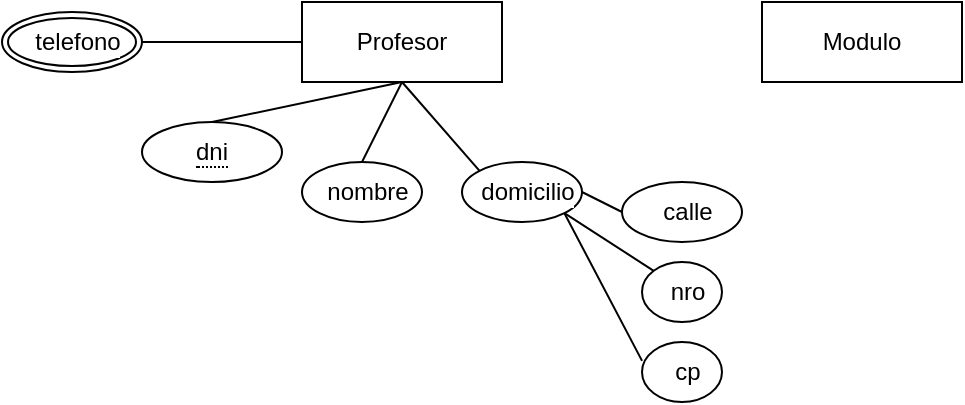 <mxfile version="28.2.1">
  <diagram name="Page-1" id="9THPmvi0cE5zZd17gpQG">
    <mxGraphModel dx="601" dy="414" grid="1" gridSize="10" guides="1" tooltips="1" connect="1" arrows="1" fold="1" page="1" pageScale="1" pageWidth="850" pageHeight="1100" math="0" shadow="0">
      <root>
        <mxCell id="0" />
        <mxCell id="1" parent="0" />
        <mxCell id="nnFgvvDzqhvfjOIkeC-j-11" style="edgeStyle=none;shape=connector;rounded=0;orthogonalLoop=1;jettySize=auto;html=1;exitX=0.5;exitY=1;exitDx=0;exitDy=0;entryX=0.5;entryY=0;entryDx=0;entryDy=0;strokeColor=default;align=center;verticalAlign=middle;fontFamily=Helvetica;fontSize=12;fontColor=default;labelBackgroundColor=default;endArrow=none;" edge="1" parent="1" source="nnFgvvDzqhvfjOIkeC-j-1" target="nnFgvvDzqhvfjOIkeC-j-2">
          <mxGeometry relative="1" as="geometry" />
        </mxCell>
        <mxCell id="nnFgvvDzqhvfjOIkeC-j-23" style="edgeStyle=none;shape=connector;rounded=0;orthogonalLoop=1;jettySize=auto;html=1;exitX=0;exitY=0.5;exitDx=0;exitDy=0;entryX=0;entryY=0.5;entryDx=0;entryDy=0;strokeColor=default;align=center;verticalAlign=middle;fontFamily=Helvetica;fontSize=12;fontColor=default;labelBackgroundColor=default;endArrow=none;" edge="1" parent="1" source="nnFgvvDzqhvfjOIkeC-j-1" target="nnFgvvDzqhvfjOIkeC-j-22">
          <mxGeometry relative="1" as="geometry" />
        </mxCell>
        <mxCell id="nnFgvvDzqhvfjOIkeC-j-1" value="Profesor" style="whiteSpace=wrap;html=1;align=center;" vertex="1" parent="1">
          <mxGeometry x="380" y="230" width="100" height="40" as="geometry" />
        </mxCell>
        <mxCell id="nnFgvvDzqhvfjOIkeC-j-2" value="&lt;span style=&quot;border-bottom: 1px dotted&quot;&gt;dni&lt;/span&gt;" style="ellipse;whiteSpace=wrap;html=1;align=center;" vertex="1" parent="1">
          <mxGeometry x="300" y="290" width="70" height="30" as="geometry" />
        </mxCell>
        <mxCell id="nnFgvvDzqhvfjOIkeC-j-13" style="edgeStyle=none;shape=connector;rounded=0;orthogonalLoop=1;jettySize=auto;html=1;exitX=0.5;exitY=0;exitDx=0;exitDy=0;strokeColor=default;align=center;verticalAlign=middle;fontFamily=Helvetica;fontSize=12;fontColor=default;labelBackgroundColor=default;endArrow=none;entryX=0.5;entryY=1;entryDx=0;entryDy=0;" edge="1" parent="1" source="nnFgvvDzqhvfjOIkeC-j-12" target="nnFgvvDzqhvfjOIkeC-j-1">
          <mxGeometry relative="1" as="geometry">
            <mxPoint x="430.034" y="290" as="targetPoint" />
          </mxGeometry>
        </mxCell>
        <mxCell id="nnFgvvDzqhvfjOIkeC-j-12" value="nombre" style="ellipse;whiteSpace=wrap;html=1;align=center;dashed=0;strokeColor=default;strokeWidth=1;verticalAlign=middle;spacingLeft=6;spacingTop=0;fontFamily=Helvetica;fontSize=12;fontColor=default;labelBackgroundColor=default;fillColor=default;" vertex="1" parent="1">
          <mxGeometry x="380" y="310" width="60" height="30" as="geometry" />
        </mxCell>
        <mxCell id="nnFgvvDzqhvfjOIkeC-j-15" style="edgeStyle=none;shape=connector;rounded=0;orthogonalLoop=1;jettySize=auto;html=1;exitX=0;exitY=0;exitDx=0;exitDy=0;entryX=0.5;entryY=1;entryDx=0;entryDy=0;strokeColor=default;align=center;verticalAlign=middle;fontFamily=Helvetica;fontSize=12;fontColor=default;labelBackgroundColor=default;endArrow=none;" edge="1" parent="1" source="nnFgvvDzqhvfjOIkeC-j-14" target="nnFgvvDzqhvfjOIkeC-j-1">
          <mxGeometry relative="1" as="geometry" />
        </mxCell>
        <mxCell id="nnFgvvDzqhvfjOIkeC-j-19" style="edgeStyle=none;shape=connector;rounded=0;orthogonalLoop=1;jettySize=auto;html=1;exitX=1;exitY=0.5;exitDx=0;exitDy=0;entryX=0;entryY=0.5;entryDx=0;entryDy=0;strokeColor=default;align=center;verticalAlign=middle;fontFamily=Helvetica;fontSize=12;fontColor=default;labelBackgroundColor=default;endArrow=none;" edge="1" parent="1" source="nnFgvvDzqhvfjOIkeC-j-14" target="nnFgvvDzqhvfjOIkeC-j-16">
          <mxGeometry relative="1" as="geometry" />
        </mxCell>
        <mxCell id="nnFgvvDzqhvfjOIkeC-j-20" style="edgeStyle=none;shape=connector;rounded=0;orthogonalLoop=1;jettySize=auto;html=1;exitX=1;exitY=1;exitDx=0;exitDy=0;entryX=0;entryY=0;entryDx=0;entryDy=0;strokeColor=default;align=center;verticalAlign=middle;fontFamily=Helvetica;fontSize=12;fontColor=default;labelBackgroundColor=default;endArrow=none;" edge="1" parent="1" source="nnFgvvDzqhvfjOIkeC-j-14" target="nnFgvvDzqhvfjOIkeC-j-18">
          <mxGeometry relative="1" as="geometry" />
        </mxCell>
        <mxCell id="nnFgvvDzqhvfjOIkeC-j-14" value="domicilio" style="ellipse;whiteSpace=wrap;html=1;align=center;dashed=0;strokeColor=default;strokeWidth=1;verticalAlign=middle;spacingLeft=6;spacingTop=0;fontFamily=Helvetica;fontSize=12;fontColor=default;labelBackgroundColor=default;fillColor=default;" vertex="1" parent="1">
          <mxGeometry x="460" y="310" width="60" height="30" as="geometry" />
        </mxCell>
        <mxCell id="nnFgvvDzqhvfjOIkeC-j-16" value="calle" style="ellipse;whiteSpace=wrap;html=1;align=center;dashed=0;strokeColor=default;strokeWidth=1;verticalAlign=middle;spacingLeft=6;spacingTop=0;fontFamily=Helvetica;fontSize=12;fontColor=default;labelBackgroundColor=default;fillColor=default;" vertex="1" parent="1">
          <mxGeometry x="540" y="320" width="60" height="30" as="geometry" />
        </mxCell>
        <mxCell id="nnFgvvDzqhvfjOIkeC-j-17" value="cp" style="ellipse;whiteSpace=wrap;html=1;align=center;dashed=0;strokeColor=default;strokeWidth=1;verticalAlign=middle;spacingLeft=6;spacingTop=0;fontFamily=Helvetica;fontSize=12;fontColor=default;labelBackgroundColor=default;fillColor=default;" vertex="1" parent="1">
          <mxGeometry x="550" y="400" width="40" height="30" as="geometry" />
        </mxCell>
        <mxCell id="nnFgvvDzqhvfjOIkeC-j-18" value="nro" style="ellipse;whiteSpace=wrap;html=1;align=center;dashed=0;strokeColor=default;strokeWidth=1;verticalAlign=middle;spacingLeft=6;spacingTop=0;fontFamily=Helvetica;fontSize=12;fontColor=default;labelBackgroundColor=default;fillColor=default;" vertex="1" parent="1">
          <mxGeometry x="550" y="360" width="40" height="30" as="geometry" />
        </mxCell>
        <mxCell id="nnFgvvDzqhvfjOIkeC-j-21" style="edgeStyle=none;shape=connector;rounded=0;orthogonalLoop=1;jettySize=auto;html=1;exitX=1;exitY=1;exitDx=0;exitDy=0;entryX=0.001;entryY=0.315;entryDx=0;entryDy=0;entryPerimeter=0;strokeColor=default;align=center;verticalAlign=middle;fontFamily=Helvetica;fontSize=12;fontColor=default;labelBackgroundColor=default;endArrow=none;" edge="1" parent="1" source="nnFgvvDzqhvfjOIkeC-j-14" target="nnFgvvDzqhvfjOIkeC-j-17">
          <mxGeometry relative="1" as="geometry" />
        </mxCell>
        <mxCell id="nnFgvvDzqhvfjOIkeC-j-22" value="telefono" style="ellipse;shape=doubleEllipse;margin=3;whiteSpace=wrap;html=1;align=center;dashed=0;strokeColor=default;strokeWidth=1;verticalAlign=middle;spacingLeft=6;spacingTop=0;fontFamily=Helvetica;fontSize=12;fontColor=default;labelBackgroundColor=default;fillColor=default;" vertex="1" parent="1">
          <mxGeometry x="230" y="235" width="70" height="30" as="geometry" />
        </mxCell>
        <mxCell id="nnFgvvDzqhvfjOIkeC-j-24" value="Modulo" style="whiteSpace=wrap;html=1;align=center;" vertex="1" parent="1">
          <mxGeometry x="610" y="230" width="100" height="40" as="geometry" />
        </mxCell>
      </root>
    </mxGraphModel>
  </diagram>
</mxfile>
